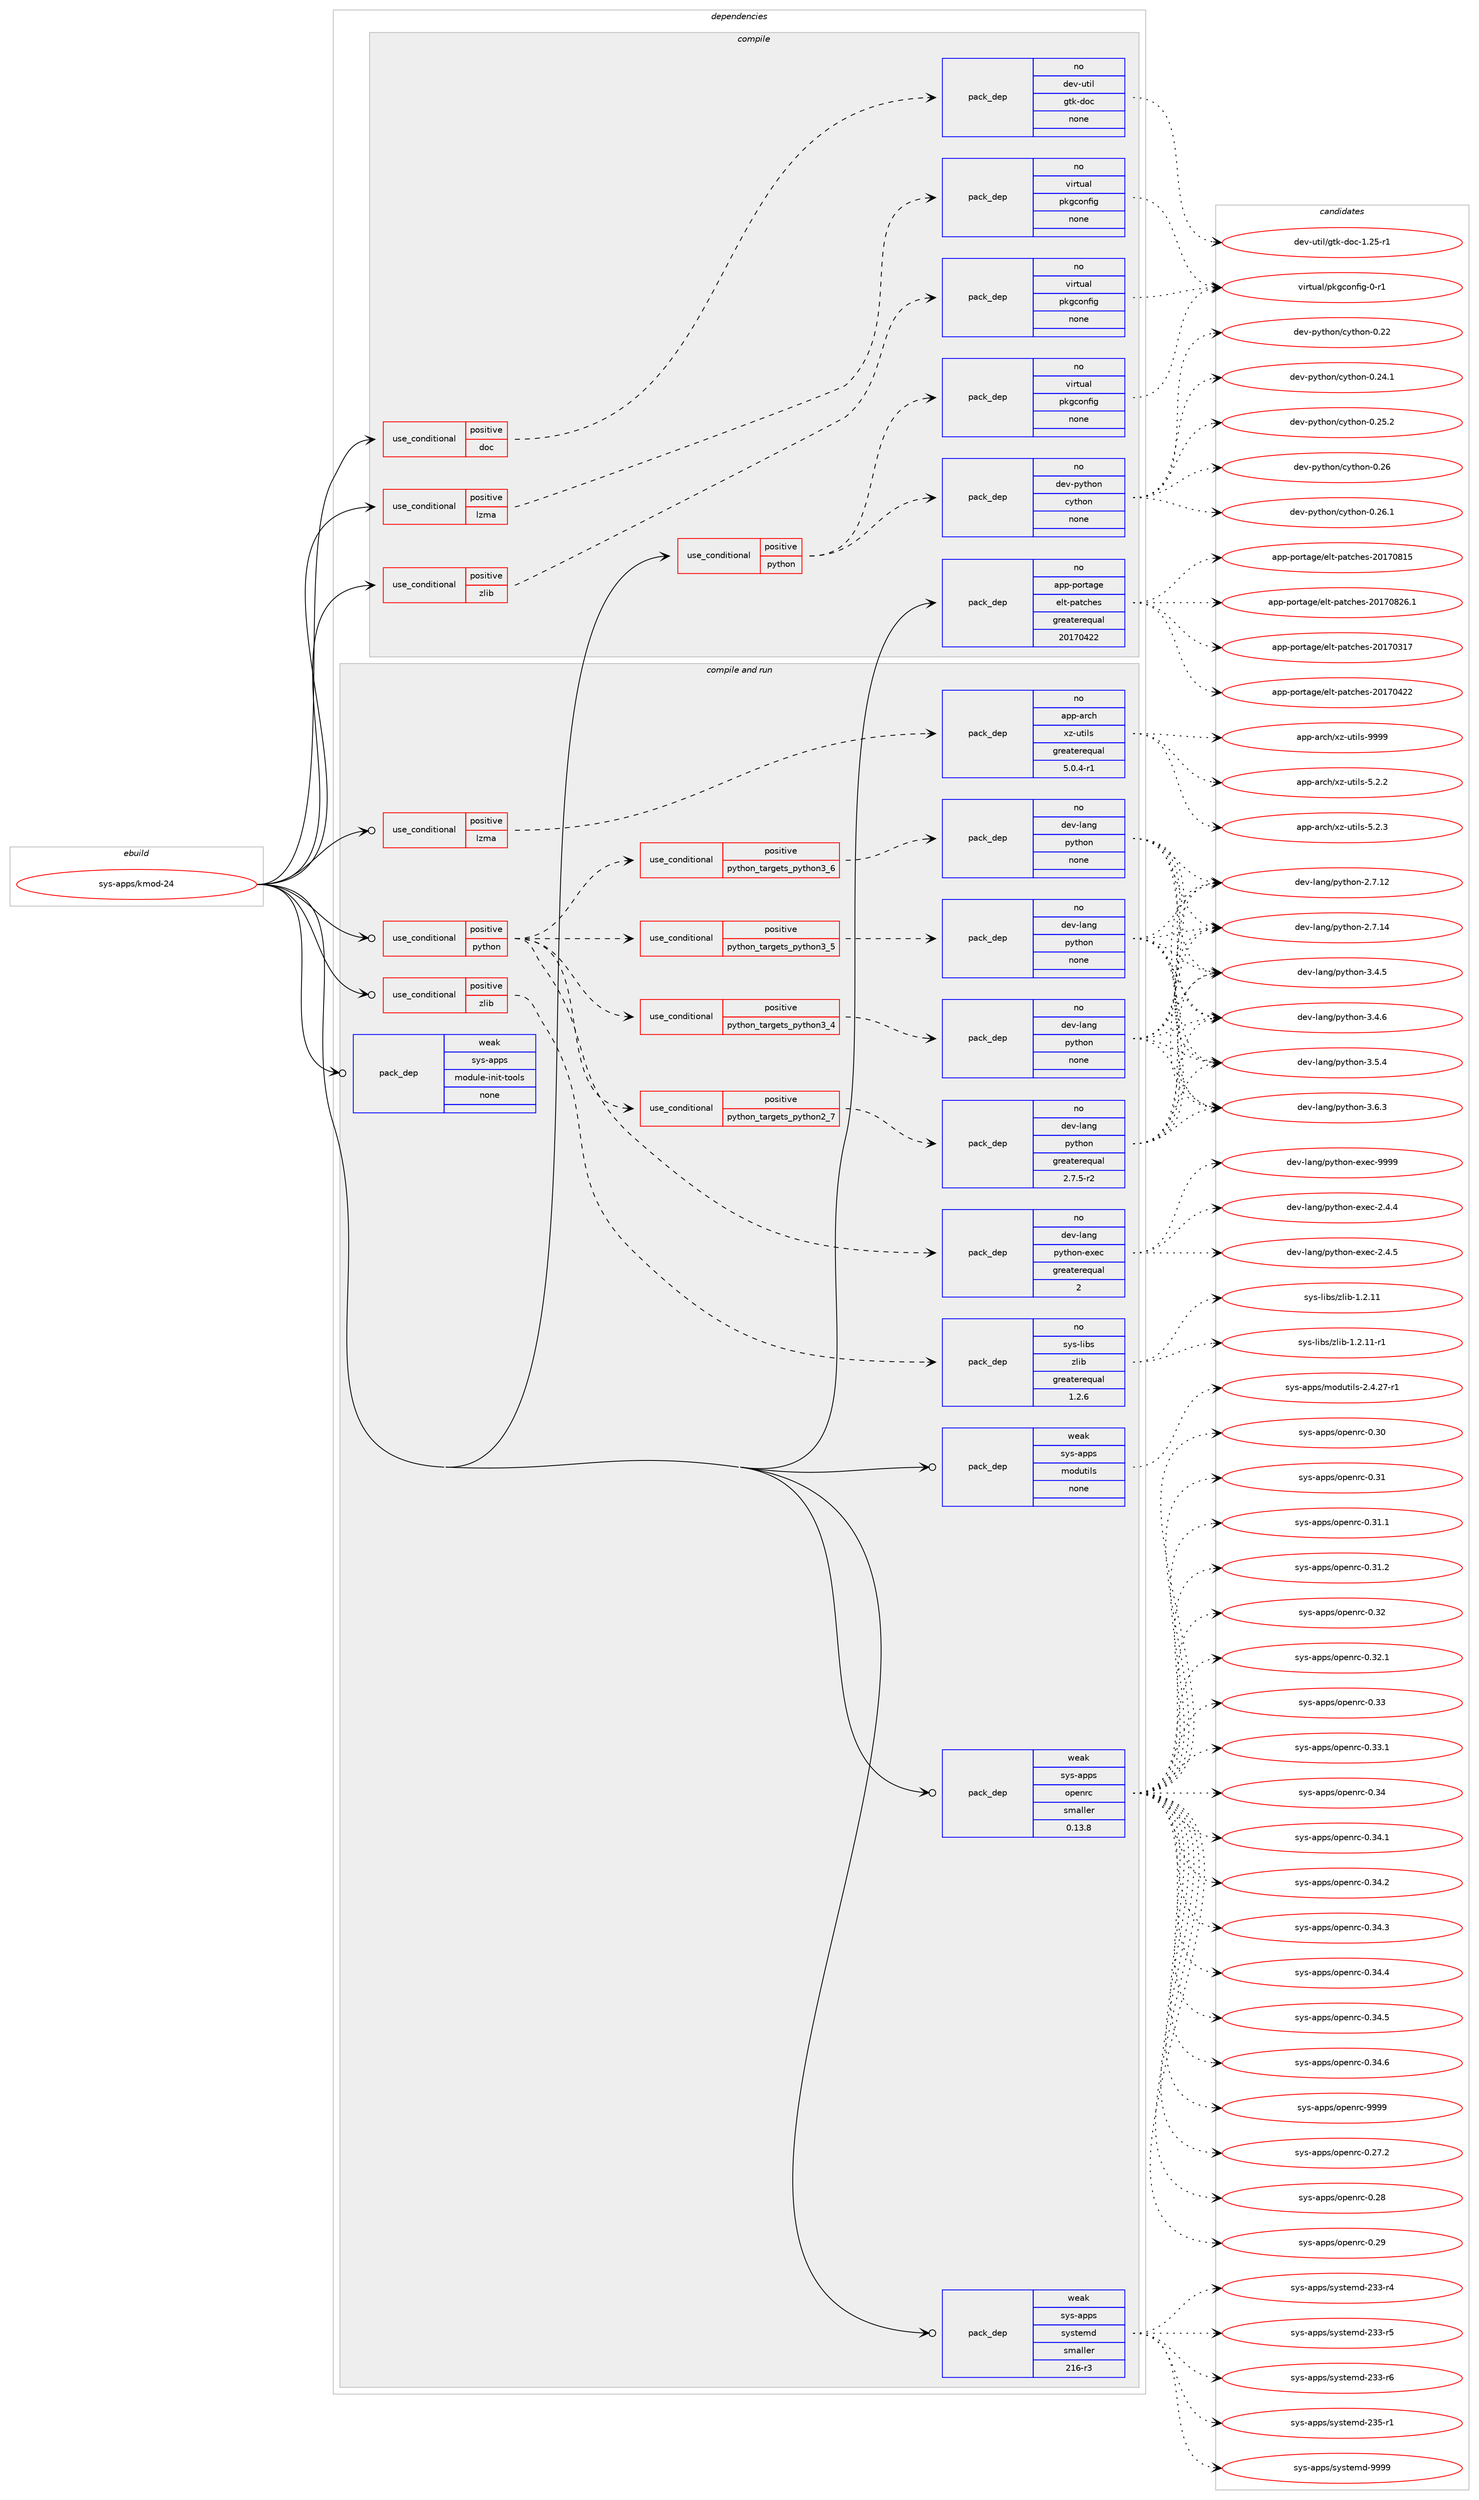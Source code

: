 digraph prolog {

# *************
# Graph options
# *************

newrank=true;
concentrate=true;
compound=true;
graph [rankdir=LR,fontname=Helvetica,fontsize=10,ranksep=1.5];#, ranksep=2.5, nodesep=0.2];
edge  [arrowhead=vee];
node  [fontname=Helvetica,fontsize=10];

# **********
# The ebuild
# **********

subgraph cluster_leftcol {
color=gray;
rank=same;
label=<<i>ebuild</i>>;
id [label="sys-apps/kmod-24", color=red, width=4, href="../sys-apps/kmod-24.svg"];
}

# ****************
# The dependencies
# ****************

subgraph cluster_midcol {
color=gray;
label=<<i>dependencies</i>>;
subgraph cluster_compile {
fillcolor="#eeeeee";
style=filled;
label=<<i>compile</i>>;
subgraph cond113212 {
dependency470166 [label=<<TABLE BORDER="0" CELLBORDER="1" CELLSPACING="0" CELLPADDING="4"><TR><TD ROWSPAN="3" CELLPADDING="10">use_conditional</TD></TR><TR><TD>positive</TD></TR><TR><TD>doc</TD></TR></TABLE>>, shape=none, color=red];
subgraph pack348845 {
dependency470167 [label=<<TABLE BORDER="0" CELLBORDER="1" CELLSPACING="0" CELLPADDING="4" WIDTH="220"><TR><TD ROWSPAN="6" CELLPADDING="30">pack_dep</TD></TR><TR><TD WIDTH="110">no</TD></TR><TR><TD>dev-util</TD></TR><TR><TD>gtk-doc</TD></TR><TR><TD>none</TD></TR><TR><TD></TD></TR></TABLE>>, shape=none, color=blue];
}
dependency470166:e -> dependency470167:w [weight=20,style="dashed",arrowhead="vee"];
}
id:e -> dependency470166:w [weight=20,style="solid",arrowhead="vee"];
subgraph cond113213 {
dependency470168 [label=<<TABLE BORDER="0" CELLBORDER="1" CELLSPACING="0" CELLPADDING="4"><TR><TD ROWSPAN="3" CELLPADDING="10">use_conditional</TD></TR><TR><TD>positive</TD></TR><TR><TD>lzma</TD></TR></TABLE>>, shape=none, color=red];
subgraph pack348846 {
dependency470169 [label=<<TABLE BORDER="0" CELLBORDER="1" CELLSPACING="0" CELLPADDING="4" WIDTH="220"><TR><TD ROWSPAN="6" CELLPADDING="30">pack_dep</TD></TR><TR><TD WIDTH="110">no</TD></TR><TR><TD>virtual</TD></TR><TR><TD>pkgconfig</TD></TR><TR><TD>none</TD></TR><TR><TD></TD></TR></TABLE>>, shape=none, color=blue];
}
dependency470168:e -> dependency470169:w [weight=20,style="dashed",arrowhead="vee"];
}
id:e -> dependency470168:w [weight=20,style="solid",arrowhead="vee"];
subgraph cond113214 {
dependency470170 [label=<<TABLE BORDER="0" CELLBORDER="1" CELLSPACING="0" CELLPADDING="4"><TR><TD ROWSPAN="3" CELLPADDING="10">use_conditional</TD></TR><TR><TD>positive</TD></TR><TR><TD>python</TD></TR></TABLE>>, shape=none, color=red];
subgraph pack348847 {
dependency470171 [label=<<TABLE BORDER="0" CELLBORDER="1" CELLSPACING="0" CELLPADDING="4" WIDTH="220"><TR><TD ROWSPAN="6" CELLPADDING="30">pack_dep</TD></TR><TR><TD WIDTH="110">no</TD></TR><TR><TD>dev-python</TD></TR><TR><TD>cython</TD></TR><TR><TD>none</TD></TR><TR><TD></TD></TR></TABLE>>, shape=none, color=blue];
}
dependency470170:e -> dependency470171:w [weight=20,style="dashed",arrowhead="vee"];
subgraph pack348848 {
dependency470172 [label=<<TABLE BORDER="0" CELLBORDER="1" CELLSPACING="0" CELLPADDING="4" WIDTH="220"><TR><TD ROWSPAN="6" CELLPADDING="30">pack_dep</TD></TR><TR><TD WIDTH="110">no</TD></TR><TR><TD>virtual</TD></TR><TR><TD>pkgconfig</TD></TR><TR><TD>none</TD></TR><TR><TD></TD></TR></TABLE>>, shape=none, color=blue];
}
dependency470170:e -> dependency470172:w [weight=20,style="dashed",arrowhead="vee"];
}
id:e -> dependency470170:w [weight=20,style="solid",arrowhead="vee"];
subgraph cond113215 {
dependency470173 [label=<<TABLE BORDER="0" CELLBORDER="1" CELLSPACING="0" CELLPADDING="4"><TR><TD ROWSPAN="3" CELLPADDING="10">use_conditional</TD></TR><TR><TD>positive</TD></TR><TR><TD>zlib</TD></TR></TABLE>>, shape=none, color=red];
subgraph pack348849 {
dependency470174 [label=<<TABLE BORDER="0" CELLBORDER="1" CELLSPACING="0" CELLPADDING="4" WIDTH="220"><TR><TD ROWSPAN="6" CELLPADDING="30">pack_dep</TD></TR><TR><TD WIDTH="110">no</TD></TR><TR><TD>virtual</TD></TR><TR><TD>pkgconfig</TD></TR><TR><TD>none</TD></TR><TR><TD></TD></TR></TABLE>>, shape=none, color=blue];
}
dependency470173:e -> dependency470174:w [weight=20,style="dashed",arrowhead="vee"];
}
id:e -> dependency470173:w [weight=20,style="solid",arrowhead="vee"];
subgraph pack348850 {
dependency470175 [label=<<TABLE BORDER="0" CELLBORDER="1" CELLSPACING="0" CELLPADDING="4" WIDTH="220"><TR><TD ROWSPAN="6" CELLPADDING="30">pack_dep</TD></TR><TR><TD WIDTH="110">no</TD></TR><TR><TD>app-portage</TD></TR><TR><TD>elt-patches</TD></TR><TR><TD>greaterequal</TD></TR><TR><TD>20170422</TD></TR></TABLE>>, shape=none, color=blue];
}
id:e -> dependency470175:w [weight=20,style="solid",arrowhead="vee"];
}
subgraph cluster_compileandrun {
fillcolor="#eeeeee";
style=filled;
label=<<i>compile and run</i>>;
subgraph cond113216 {
dependency470176 [label=<<TABLE BORDER="0" CELLBORDER="1" CELLSPACING="0" CELLPADDING="4"><TR><TD ROWSPAN="3" CELLPADDING="10">use_conditional</TD></TR><TR><TD>positive</TD></TR><TR><TD>lzma</TD></TR></TABLE>>, shape=none, color=red];
subgraph pack348851 {
dependency470177 [label=<<TABLE BORDER="0" CELLBORDER="1" CELLSPACING="0" CELLPADDING="4" WIDTH="220"><TR><TD ROWSPAN="6" CELLPADDING="30">pack_dep</TD></TR><TR><TD WIDTH="110">no</TD></TR><TR><TD>app-arch</TD></TR><TR><TD>xz-utils</TD></TR><TR><TD>greaterequal</TD></TR><TR><TD>5.0.4-r1</TD></TR></TABLE>>, shape=none, color=blue];
}
dependency470176:e -> dependency470177:w [weight=20,style="dashed",arrowhead="vee"];
}
id:e -> dependency470176:w [weight=20,style="solid",arrowhead="odotvee"];
subgraph cond113217 {
dependency470178 [label=<<TABLE BORDER="0" CELLBORDER="1" CELLSPACING="0" CELLPADDING="4"><TR><TD ROWSPAN="3" CELLPADDING="10">use_conditional</TD></TR><TR><TD>positive</TD></TR><TR><TD>python</TD></TR></TABLE>>, shape=none, color=red];
subgraph cond113218 {
dependency470179 [label=<<TABLE BORDER="0" CELLBORDER="1" CELLSPACING="0" CELLPADDING="4"><TR><TD ROWSPAN="3" CELLPADDING="10">use_conditional</TD></TR><TR><TD>positive</TD></TR><TR><TD>python_targets_python2_7</TD></TR></TABLE>>, shape=none, color=red];
subgraph pack348852 {
dependency470180 [label=<<TABLE BORDER="0" CELLBORDER="1" CELLSPACING="0" CELLPADDING="4" WIDTH="220"><TR><TD ROWSPAN="6" CELLPADDING="30">pack_dep</TD></TR><TR><TD WIDTH="110">no</TD></TR><TR><TD>dev-lang</TD></TR><TR><TD>python</TD></TR><TR><TD>greaterequal</TD></TR><TR><TD>2.7.5-r2</TD></TR></TABLE>>, shape=none, color=blue];
}
dependency470179:e -> dependency470180:w [weight=20,style="dashed",arrowhead="vee"];
}
dependency470178:e -> dependency470179:w [weight=20,style="dashed",arrowhead="vee"];
subgraph cond113219 {
dependency470181 [label=<<TABLE BORDER="0" CELLBORDER="1" CELLSPACING="0" CELLPADDING="4"><TR><TD ROWSPAN="3" CELLPADDING="10">use_conditional</TD></TR><TR><TD>positive</TD></TR><TR><TD>python_targets_python3_4</TD></TR></TABLE>>, shape=none, color=red];
subgraph pack348853 {
dependency470182 [label=<<TABLE BORDER="0" CELLBORDER="1" CELLSPACING="0" CELLPADDING="4" WIDTH="220"><TR><TD ROWSPAN="6" CELLPADDING="30">pack_dep</TD></TR><TR><TD WIDTH="110">no</TD></TR><TR><TD>dev-lang</TD></TR><TR><TD>python</TD></TR><TR><TD>none</TD></TR><TR><TD></TD></TR></TABLE>>, shape=none, color=blue];
}
dependency470181:e -> dependency470182:w [weight=20,style="dashed",arrowhead="vee"];
}
dependency470178:e -> dependency470181:w [weight=20,style="dashed",arrowhead="vee"];
subgraph cond113220 {
dependency470183 [label=<<TABLE BORDER="0" CELLBORDER="1" CELLSPACING="0" CELLPADDING="4"><TR><TD ROWSPAN="3" CELLPADDING="10">use_conditional</TD></TR><TR><TD>positive</TD></TR><TR><TD>python_targets_python3_5</TD></TR></TABLE>>, shape=none, color=red];
subgraph pack348854 {
dependency470184 [label=<<TABLE BORDER="0" CELLBORDER="1" CELLSPACING="0" CELLPADDING="4" WIDTH="220"><TR><TD ROWSPAN="6" CELLPADDING="30">pack_dep</TD></TR><TR><TD WIDTH="110">no</TD></TR><TR><TD>dev-lang</TD></TR><TR><TD>python</TD></TR><TR><TD>none</TD></TR><TR><TD></TD></TR></TABLE>>, shape=none, color=blue];
}
dependency470183:e -> dependency470184:w [weight=20,style="dashed",arrowhead="vee"];
}
dependency470178:e -> dependency470183:w [weight=20,style="dashed",arrowhead="vee"];
subgraph cond113221 {
dependency470185 [label=<<TABLE BORDER="0" CELLBORDER="1" CELLSPACING="0" CELLPADDING="4"><TR><TD ROWSPAN="3" CELLPADDING="10">use_conditional</TD></TR><TR><TD>positive</TD></TR><TR><TD>python_targets_python3_6</TD></TR></TABLE>>, shape=none, color=red];
subgraph pack348855 {
dependency470186 [label=<<TABLE BORDER="0" CELLBORDER="1" CELLSPACING="0" CELLPADDING="4" WIDTH="220"><TR><TD ROWSPAN="6" CELLPADDING="30">pack_dep</TD></TR><TR><TD WIDTH="110">no</TD></TR><TR><TD>dev-lang</TD></TR><TR><TD>python</TD></TR><TR><TD>none</TD></TR><TR><TD></TD></TR></TABLE>>, shape=none, color=blue];
}
dependency470185:e -> dependency470186:w [weight=20,style="dashed",arrowhead="vee"];
}
dependency470178:e -> dependency470185:w [weight=20,style="dashed",arrowhead="vee"];
subgraph pack348856 {
dependency470187 [label=<<TABLE BORDER="0" CELLBORDER="1" CELLSPACING="0" CELLPADDING="4" WIDTH="220"><TR><TD ROWSPAN="6" CELLPADDING="30">pack_dep</TD></TR><TR><TD WIDTH="110">no</TD></TR><TR><TD>dev-lang</TD></TR><TR><TD>python-exec</TD></TR><TR><TD>greaterequal</TD></TR><TR><TD>2</TD></TR></TABLE>>, shape=none, color=blue];
}
dependency470178:e -> dependency470187:w [weight=20,style="dashed",arrowhead="vee"];
}
id:e -> dependency470178:w [weight=20,style="solid",arrowhead="odotvee"];
subgraph cond113222 {
dependency470188 [label=<<TABLE BORDER="0" CELLBORDER="1" CELLSPACING="0" CELLPADDING="4"><TR><TD ROWSPAN="3" CELLPADDING="10">use_conditional</TD></TR><TR><TD>positive</TD></TR><TR><TD>zlib</TD></TR></TABLE>>, shape=none, color=red];
subgraph pack348857 {
dependency470189 [label=<<TABLE BORDER="0" CELLBORDER="1" CELLSPACING="0" CELLPADDING="4" WIDTH="220"><TR><TD ROWSPAN="6" CELLPADDING="30">pack_dep</TD></TR><TR><TD WIDTH="110">no</TD></TR><TR><TD>sys-libs</TD></TR><TR><TD>zlib</TD></TR><TR><TD>greaterequal</TD></TR><TR><TD>1.2.6</TD></TR></TABLE>>, shape=none, color=blue];
}
dependency470188:e -> dependency470189:w [weight=20,style="dashed",arrowhead="vee"];
}
id:e -> dependency470188:w [weight=20,style="solid",arrowhead="odotvee"];
subgraph pack348858 {
dependency470190 [label=<<TABLE BORDER="0" CELLBORDER="1" CELLSPACING="0" CELLPADDING="4" WIDTH="220"><TR><TD ROWSPAN="6" CELLPADDING="30">pack_dep</TD></TR><TR><TD WIDTH="110">weak</TD></TR><TR><TD>sys-apps</TD></TR><TR><TD>module-init-tools</TD></TR><TR><TD>none</TD></TR><TR><TD></TD></TR></TABLE>>, shape=none, color=blue];
}
id:e -> dependency470190:w [weight=20,style="solid",arrowhead="odotvee"];
subgraph pack348859 {
dependency470191 [label=<<TABLE BORDER="0" CELLBORDER="1" CELLSPACING="0" CELLPADDING="4" WIDTH="220"><TR><TD ROWSPAN="6" CELLPADDING="30">pack_dep</TD></TR><TR><TD WIDTH="110">weak</TD></TR><TR><TD>sys-apps</TD></TR><TR><TD>modutils</TD></TR><TR><TD>none</TD></TR><TR><TD></TD></TR></TABLE>>, shape=none, color=blue];
}
id:e -> dependency470191:w [weight=20,style="solid",arrowhead="odotvee"];
subgraph pack348860 {
dependency470192 [label=<<TABLE BORDER="0" CELLBORDER="1" CELLSPACING="0" CELLPADDING="4" WIDTH="220"><TR><TD ROWSPAN="6" CELLPADDING="30">pack_dep</TD></TR><TR><TD WIDTH="110">weak</TD></TR><TR><TD>sys-apps</TD></TR><TR><TD>openrc</TD></TR><TR><TD>smaller</TD></TR><TR><TD>0.13.8</TD></TR></TABLE>>, shape=none, color=blue];
}
id:e -> dependency470192:w [weight=20,style="solid",arrowhead="odotvee"];
subgraph pack348861 {
dependency470193 [label=<<TABLE BORDER="0" CELLBORDER="1" CELLSPACING="0" CELLPADDING="4" WIDTH="220"><TR><TD ROWSPAN="6" CELLPADDING="30">pack_dep</TD></TR><TR><TD WIDTH="110">weak</TD></TR><TR><TD>sys-apps</TD></TR><TR><TD>systemd</TD></TR><TR><TD>smaller</TD></TR><TR><TD>216-r3</TD></TR></TABLE>>, shape=none, color=blue];
}
id:e -> dependency470193:w [weight=20,style="solid",arrowhead="odotvee"];
}
subgraph cluster_run {
fillcolor="#eeeeee";
style=filled;
label=<<i>run</i>>;
}
}

# **************
# The candidates
# **************

subgraph cluster_choices {
rank=same;
color=gray;
label=<<i>candidates</i>>;

subgraph choice348845 {
color=black;
nodesep=1;
choice1001011184511711610510847103116107451001119945494650534511449 [label="dev-util/gtk-doc-1.25-r1", color=red, width=4,href="../dev-util/gtk-doc-1.25-r1.svg"];
dependency470167:e -> choice1001011184511711610510847103116107451001119945494650534511449:w [style=dotted,weight="100"];
}
subgraph choice348846 {
color=black;
nodesep=1;
choice11810511411611797108471121071039911111010210510345484511449 [label="virtual/pkgconfig-0-r1", color=red, width=4,href="../virtual/pkgconfig-0-r1.svg"];
dependency470169:e -> choice11810511411611797108471121071039911111010210510345484511449:w [style=dotted,weight="100"];
}
subgraph choice348847 {
color=black;
nodesep=1;
choice1001011184511212111610411111047991211161041111104548465050 [label="dev-python/cython-0.22", color=red, width=4,href="../dev-python/cython-0.22.svg"];
choice10010111845112121116104111110479912111610411111045484650524649 [label="dev-python/cython-0.24.1", color=red, width=4,href="../dev-python/cython-0.24.1.svg"];
choice10010111845112121116104111110479912111610411111045484650534650 [label="dev-python/cython-0.25.2", color=red, width=4,href="../dev-python/cython-0.25.2.svg"];
choice1001011184511212111610411111047991211161041111104548465054 [label="dev-python/cython-0.26", color=red, width=4,href="../dev-python/cython-0.26.svg"];
choice10010111845112121116104111110479912111610411111045484650544649 [label="dev-python/cython-0.26.1", color=red, width=4,href="../dev-python/cython-0.26.1.svg"];
dependency470171:e -> choice1001011184511212111610411111047991211161041111104548465050:w [style=dotted,weight="100"];
dependency470171:e -> choice10010111845112121116104111110479912111610411111045484650524649:w [style=dotted,weight="100"];
dependency470171:e -> choice10010111845112121116104111110479912111610411111045484650534650:w [style=dotted,weight="100"];
dependency470171:e -> choice1001011184511212111610411111047991211161041111104548465054:w [style=dotted,weight="100"];
dependency470171:e -> choice10010111845112121116104111110479912111610411111045484650544649:w [style=dotted,weight="100"];
}
subgraph choice348848 {
color=black;
nodesep=1;
choice11810511411611797108471121071039911111010210510345484511449 [label="virtual/pkgconfig-0-r1", color=red, width=4,href="../virtual/pkgconfig-0-r1.svg"];
dependency470172:e -> choice11810511411611797108471121071039911111010210510345484511449:w [style=dotted,weight="100"];
}
subgraph choice348849 {
color=black;
nodesep=1;
choice11810511411611797108471121071039911111010210510345484511449 [label="virtual/pkgconfig-0-r1", color=red, width=4,href="../virtual/pkgconfig-0-r1.svg"];
dependency470174:e -> choice11810511411611797108471121071039911111010210510345484511449:w [style=dotted,weight="100"];
}
subgraph choice348850 {
color=black;
nodesep=1;
choice97112112451121111141169710310147101108116451129711699104101115455048495548514955 [label="app-portage/elt-patches-20170317", color=red, width=4,href="../app-portage/elt-patches-20170317.svg"];
choice97112112451121111141169710310147101108116451129711699104101115455048495548525050 [label="app-portage/elt-patches-20170422", color=red, width=4,href="../app-portage/elt-patches-20170422.svg"];
choice97112112451121111141169710310147101108116451129711699104101115455048495548564953 [label="app-portage/elt-patches-20170815", color=red, width=4,href="../app-portage/elt-patches-20170815.svg"];
choice971121124511211111411697103101471011081164511297116991041011154550484955485650544649 [label="app-portage/elt-patches-20170826.1", color=red, width=4,href="../app-portage/elt-patches-20170826.1.svg"];
dependency470175:e -> choice97112112451121111141169710310147101108116451129711699104101115455048495548514955:w [style=dotted,weight="100"];
dependency470175:e -> choice97112112451121111141169710310147101108116451129711699104101115455048495548525050:w [style=dotted,weight="100"];
dependency470175:e -> choice97112112451121111141169710310147101108116451129711699104101115455048495548564953:w [style=dotted,weight="100"];
dependency470175:e -> choice971121124511211111411697103101471011081164511297116991041011154550484955485650544649:w [style=dotted,weight="100"];
}
subgraph choice348851 {
color=black;
nodesep=1;
choice971121124597114991044712012245117116105108115455346504650 [label="app-arch/xz-utils-5.2.2", color=red, width=4,href="../app-arch/xz-utils-5.2.2.svg"];
choice971121124597114991044712012245117116105108115455346504651 [label="app-arch/xz-utils-5.2.3", color=red, width=4,href="../app-arch/xz-utils-5.2.3.svg"];
choice9711211245971149910447120122451171161051081154557575757 [label="app-arch/xz-utils-9999", color=red, width=4,href="../app-arch/xz-utils-9999.svg"];
dependency470177:e -> choice971121124597114991044712012245117116105108115455346504650:w [style=dotted,weight="100"];
dependency470177:e -> choice971121124597114991044712012245117116105108115455346504651:w [style=dotted,weight="100"];
dependency470177:e -> choice9711211245971149910447120122451171161051081154557575757:w [style=dotted,weight="100"];
}
subgraph choice348852 {
color=black;
nodesep=1;
choice10010111845108971101034711212111610411111045504655464950 [label="dev-lang/python-2.7.12", color=red, width=4,href="../dev-lang/python-2.7.12.svg"];
choice10010111845108971101034711212111610411111045504655464952 [label="dev-lang/python-2.7.14", color=red, width=4,href="../dev-lang/python-2.7.14.svg"];
choice100101118451089711010347112121116104111110455146524653 [label="dev-lang/python-3.4.5", color=red, width=4,href="../dev-lang/python-3.4.5.svg"];
choice100101118451089711010347112121116104111110455146524654 [label="dev-lang/python-3.4.6", color=red, width=4,href="../dev-lang/python-3.4.6.svg"];
choice100101118451089711010347112121116104111110455146534652 [label="dev-lang/python-3.5.4", color=red, width=4,href="../dev-lang/python-3.5.4.svg"];
choice100101118451089711010347112121116104111110455146544651 [label="dev-lang/python-3.6.3", color=red, width=4,href="../dev-lang/python-3.6.3.svg"];
dependency470180:e -> choice10010111845108971101034711212111610411111045504655464950:w [style=dotted,weight="100"];
dependency470180:e -> choice10010111845108971101034711212111610411111045504655464952:w [style=dotted,weight="100"];
dependency470180:e -> choice100101118451089711010347112121116104111110455146524653:w [style=dotted,weight="100"];
dependency470180:e -> choice100101118451089711010347112121116104111110455146524654:w [style=dotted,weight="100"];
dependency470180:e -> choice100101118451089711010347112121116104111110455146534652:w [style=dotted,weight="100"];
dependency470180:e -> choice100101118451089711010347112121116104111110455146544651:w [style=dotted,weight="100"];
}
subgraph choice348853 {
color=black;
nodesep=1;
choice10010111845108971101034711212111610411111045504655464950 [label="dev-lang/python-2.7.12", color=red, width=4,href="../dev-lang/python-2.7.12.svg"];
choice10010111845108971101034711212111610411111045504655464952 [label="dev-lang/python-2.7.14", color=red, width=4,href="../dev-lang/python-2.7.14.svg"];
choice100101118451089711010347112121116104111110455146524653 [label="dev-lang/python-3.4.5", color=red, width=4,href="../dev-lang/python-3.4.5.svg"];
choice100101118451089711010347112121116104111110455146524654 [label="dev-lang/python-3.4.6", color=red, width=4,href="../dev-lang/python-3.4.6.svg"];
choice100101118451089711010347112121116104111110455146534652 [label="dev-lang/python-3.5.4", color=red, width=4,href="../dev-lang/python-3.5.4.svg"];
choice100101118451089711010347112121116104111110455146544651 [label="dev-lang/python-3.6.3", color=red, width=4,href="../dev-lang/python-3.6.3.svg"];
dependency470182:e -> choice10010111845108971101034711212111610411111045504655464950:w [style=dotted,weight="100"];
dependency470182:e -> choice10010111845108971101034711212111610411111045504655464952:w [style=dotted,weight="100"];
dependency470182:e -> choice100101118451089711010347112121116104111110455146524653:w [style=dotted,weight="100"];
dependency470182:e -> choice100101118451089711010347112121116104111110455146524654:w [style=dotted,weight="100"];
dependency470182:e -> choice100101118451089711010347112121116104111110455146534652:w [style=dotted,weight="100"];
dependency470182:e -> choice100101118451089711010347112121116104111110455146544651:w [style=dotted,weight="100"];
}
subgraph choice348854 {
color=black;
nodesep=1;
choice10010111845108971101034711212111610411111045504655464950 [label="dev-lang/python-2.7.12", color=red, width=4,href="../dev-lang/python-2.7.12.svg"];
choice10010111845108971101034711212111610411111045504655464952 [label="dev-lang/python-2.7.14", color=red, width=4,href="../dev-lang/python-2.7.14.svg"];
choice100101118451089711010347112121116104111110455146524653 [label="dev-lang/python-3.4.5", color=red, width=4,href="../dev-lang/python-3.4.5.svg"];
choice100101118451089711010347112121116104111110455146524654 [label="dev-lang/python-3.4.6", color=red, width=4,href="../dev-lang/python-3.4.6.svg"];
choice100101118451089711010347112121116104111110455146534652 [label="dev-lang/python-3.5.4", color=red, width=4,href="../dev-lang/python-3.5.4.svg"];
choice100101118451089711010347112121116104111110455146544651 [label="dev-lang/python-3.6.3", color=red, width=4,href="../dev-lang/python-3.6.3.svg"];
dependency470184:e -> choice10010111845108971101034711212111610411111045504655464950:w [style=dotted,weight="100"];
dependency470184:e -> choice10010111845108971101034711212111610411111045504655464952:w [style=dotted,weight="100"];
dependency470184:e -> choice100101118451089711010347112121116104111110455146524653:w [style=dotted,weight="100"];
dependency470184:e -> choice100101118451089711010347112121116104111110455146524654:w [style=dotted,weight="100"];
dependency470184:e -> choice100101118451089711010347112121116104111110455146534652:w [style=dotted,weight="100"];
dependency470184:e -> choice100101118451089711010347112121116104111110455146544651:w [style=dotted,weight="100"];
}
subgraph choice348855 {
color=black;
nodesep=1;
choice10010111845108971101034711212111610411111045504655464950 [label="dev-lang/python-2.7.12", color=red, width=4,href="../dev-lang/python-2.7.12.svg"];
choice10010111845108971101034711212111610411111045504655464952 [label="dev-lang/python-2.7.14", color=red, width=4,href="../dev-lang/python-2.7.14.svg"];
choice100101118451089711010347112121116104111110455146524653 [label="dev-lang/python-3.4.5", color=red, width=4,href="../dev-lang/python-3.4.5.svg"];
choice100101118451089711010347112121116104111110455146524654 [label="dev-lang/python-3.4.6", color=red, width=4,href="../dev-lang/python-3.4.6.svg"];
choice100101118451089711010347112121116104111110455146534652 [label="dev-lang/python-3.5.4", color=red, width=4,href="../dev-lang/python-3.5.4.svg"];
choice100101118451089711010347112121116104111110455146544651 [label="dev-lang/python-3.6.3", color=red, width=4,href="../dev-lang/python-3.6.3.svg"];
dependency470186:e -> choice10010111845108971101034711212111610411111045504655464950:w [style=dotted,weight="100"];
dependency470186:e -> choice10010111845108971101034711212111610411111045504655464952:w [style=dotted,weight="100"];
dependency470186:e -> choice100101118451089711010347112121116104111110455146524653:w [style=dotted,weight="100"];
dependency470186:e -> choice100101118451089711010347112121116104111110455146524654:w [style=dotted,weight="100"];
dependency470186:e -> choice100101118451089711010347112121116104111110455146534652:w [style=dotted,weight="100"];
dependency470186:e -> choice100101118451089711010347112121116104111110455146544651:w [style=dotted,weight="100"];
}
subgraph choice348856 {
color=black;
nodesep=1;
choice1001011184510897110103471121211161041111104510112010199455046524652 [label="dev-lang/python-exec-2.4.4", color=red, width=4,href="../dev-lang/python-exec-2.4.4.svg"];
choice1001011184510897110103471121211161041111104510112010199455046524653 [label="dev-lang/python-exec-2.4.5", color=red, width=4,href="../dev-lang/python-exec-2.4.5.svg"];
choice10010111845108971101034711212111610411111045101120101994557575757 [label="dev-lang/python-exec-9999", color=red, width=4,href="../dev-lang/python-exec-9999.svg"];
dependency470187:e -> choice1001011184510897110103471121211161041111104510112010199455046524652:w [style=dotted,weight="100"];
dependency470187:e -> choice1001011184510897110103471121211161041111104510112010199455046524653:w [style=dotted,weight="100"];
dependency470187:e -> choice10010111845108971101034711212111610411111045101120101994557575757:w [style=dotted,weight="100"];
}
subgraph choice348857 {
color=black;
nodesep=1;
choice1151211154510810598115471221081059845494650464949 [label="sys-libs/zlib-1.2.11", color=red, width=4,href="../sys-libs/zlib-1.2.11.svg"];
choice11512111545108105981154712210810598454946504649494511449 [label="sys-libs/zlib-1.2.11-r1", color=red, width=4,href="../sys-libs/zlib-1.2.11-r1.svg"];
dependency470189:e -> choice1151211154510810598115471221081059845494650464949:w [style=dotted,weight="100"];
dependency470189:e -> choice11512111545108105981154712210810598454946504649494511449:w [style=dotted,weight="100"];
}
subgraph choice348858 {
color=black;
nodesep=1;
}
subgraph choice348859 {
color=black;
nodesep=1;
choice115121115459711211211547109111100117116105108115455046524650554511449 [label="sys-apps/modutils-2.4.27-r1", color=red, width=4,href="../sys-apps/modutils-2.4.27-r1.svg"];
dependency470191:e -> choice115121115459711211211547109111100117116105108115455046524650554511449:w [style=dotted,weight="100"];
}
subgraph choice348860 {
color=black;
nodesep=1;
choice1151211154597112112115471111121011101149945484650554650 [label="sys-apps/openrc-0.27.2", color=red, width=4,href="../sys-apps/openrc-0.27.2.svg"];
choice115121115459711211211547111112101110114994548465056 [label="sys-apps/openrc-0.28", color=red, width=4,href="../sys-apps/openrc-0.28.svg"];
choice115121115459711211211547111112101110114994548465057 [label="sys-apps/openrc-0.29", color=red, width=4,href="../sys-apps/openrc-0.29.svg"];
choice115121115459711211211547111112101110114994548465148 [label="sys-apps/openrc-0.30", color=red, width=4,href="../sys-apps/openrc-0.30.svg"];
choice115121115459711211211547111112101110114994548465149 [label="sys-apps/openrc-0.31", color=red, width=4,href="../sys-apps/openrc-0.31.svg"];
choice1151211154597112112115471111121011101149945484651494649 [label="sys-apps/openrc-0.31.1", color=red, width=4,href="../sys-apps/openrc-0.31.1.svg"];
choice1151211154597112112115471111121011101149945484651494650 [label="sys-apps/openrc-0.31.2", color=red, width=4,href="../sys-apps/openrc-0.31.2.svg"];
choice115121115459711211211547111112101110114994548465150 [label="sys-apps/openrc-0.32", color=red, width=4,href="../sys-apps/openrc-0.32.svg"];
choice1151211154597112112115471111121011101149945484651504649 [label="sys-apps/openrc-0.32.1", color=red, width=4,href="../sys-apps/openrc-0.32.1.svg"];
choice115121115459711211211547111112101110114994548465151 [label="sys-apps/openrc-0.33", color=red, width=4,href="../sys-apps/openrc-0.33.svg"];
choice1151211154597112112115471111121011101149945484651514649 [label="sys-apps/openrc-0.33.1", color=red, width=4,href="../sys-apps/openrc-0.33.1.svg"];
choice115121115459711211211547111112101110114994548465152 [label="sys-apps/openrc-0.34", color=red, width=4,href="../sys-apps/openrc-0.34.svg"];
choice1151211154597112112115471111121011101149945484651524649 [label="sys-apps/openrc-0.34.1", color=red, width=4,href="../sys-apps/openrc-0.34.1.svg"];
choice1151211154597112112115471111121011101149945484651524650 [label="sys-apps/openrc-0.34.2", color=red, width=4,href="../sys-apps/openrc-0.34.2.svg"];
choice1151211154597112112115471111121011101149945484651524651 [label="sys-apps/openrc-0.34.3", color=red, width=4,href="../sys-apps/openrc-0.34.3.svg"];
choice1151211154597112112115471111121011101149945484651524652 [label="sys-apps/openrc-0.34.4", color=red, width=4,href="../sys-apps/openrc-0.34.4.svg"];
choice1151211154597112112115471111121011101149945484651524653 [label="sys-apps/openrc-0.34.5", color=red, width=4,href="../sys-apps/openrc-0.34.5.svg"];
choice1151211154597112112115471111121011101149945484651524654 [label="sys-apps/openrc-0.34.6", color=red, width=4,href="../sys-apps/openrc-0.34.6.svg"];
choice115121115459711211211547111112101110114994557575757 [label="sys-apps/openrc-9999", color=red, width=4,href="../sys-apps/openrc-9999.svg"];
dependency470192:e -> choice1151211154597112112115471111121011101149945484650554650:w [style=dotted,weight="100"];
dependency470192:e -> choice115121115459711211211547111112101110114994548465056:w [style=dotted,weight="100"];
dependency470192:e -> choice115121115459711211211547111112101110114994548465057:w [style=dotted,weight="100"];
dependency470192:e -> choice115121115459711211211547111112101110114994548465148:w [style=dotted,weight="100"];
dependency470192:e -> choice115121115459711211211547111112101110114994548465149:w [style=dotted,weight="100"];
dependency470192:e -> choice1151211154597112112115471111121011101149945484651494649:w [style=dotted,weight="100"];
dependency470192:e -> choice1151211154597112112115471111121011101149945484651494650:w [style=dotted,weight="100"];
dependency470192:e -> choice115121115459711211211547111112101110114994548465150:w [style=dotted,weight="100"];
dependency470192:e -> choice1151211154597112112115471111121011101149945484651504649:w [style=dotted,weight="100"];
dependency470192:e -> choice115121115459711211211547111112101110114994548465151:w [style=dotted,weight="100"];
dependency470192:e -> choice1151211154597112112115471111121011101149945484651514649:w [style=dotted,weight="100"];
dependency470192:e -> choice115121115459711211211547111112101110114994548465152:w [style=dotted,weight="100"];
dependency470192:e -> choice1151211154597112112115471111121011101149945484651524649:w [style=dotted,weight="100"];
dependency470192:e -> choice1151211154597112112115471111121011101149945484651524650:w [style=dotted,weight="100"];
dependency470192:e -> choice1151211154597112112115471111121011101149945484651524651:w [style=dotted,weight="100"];
dependency470192:e -> choice1151211154597112112115471111121011101149945484651524652:w [style=dotted,weight="100"];
dependency470192:e -> choice1151211154597112112115471111121011101149945484651524653:w [style=dotted,weight="100"];
dependency470192:e -> choice1151211154597112112115471111121011101149945484651524654:w [style=dotted,weight="100"];
dependency470192:e -> choice115121115459711211211547111112101110114994557575757:w [style=dotted,weight="100"];
}
subgraph choice348861 {
color=black;
nodesep=1;
choice115121115459711211211547115121115116101109100455051514511452 [label="sys-apps/systemd-233-r4", color=red, width=4,href="../sys-apps/systemd-233-r4.svg"];
choice115121115459711211211547115121115116101109100455051514511453 [label="sys-apps/systemd-233-r5", color=red, width=4,href="../sys-apps/systemd-233-r5.svg"];
choice115121115459711211211547115121115116101109100455051514511454 [label="sys-apps/systemd-233-r6", color=red, width=4,href="../sys-apps/systemd-233-r6.svg"];
choice115121115459711211211547115121115116101109100455051534511449 [label="sys-apps/systemd-235-r1", color=red, width=4,href="../sys-apps/systemd-235-r1.svg"];
choice1151211154597112112115471151211151161011091004557575757 [label="sys-apps/systemd-9999", color=red, width=4,href="../sys-apps/systemd-9999.svg"];
dependency470193:e -> choice115121115459711211211547115121115116101109100455051514511452:w [style=dotted,weight="100"];
dependency470193:e -> choice115121115459711211211547115121115116101109100455051514511453:w [style=dotted,weight="100"];
dependency470193:e -> choice115121115459711211211547115121115116101109100455051514511454:w [style=dotted,weight="100"];
dependency470193:e -> choice115121115459711211211547115121115116101109100455051534511449:w [style=dotted,weight="100"];
dependency470193:e -> choice1151211154597112112115471151211151161011091004557575757:w [style=dotted,weight="100"];
}
}

}
